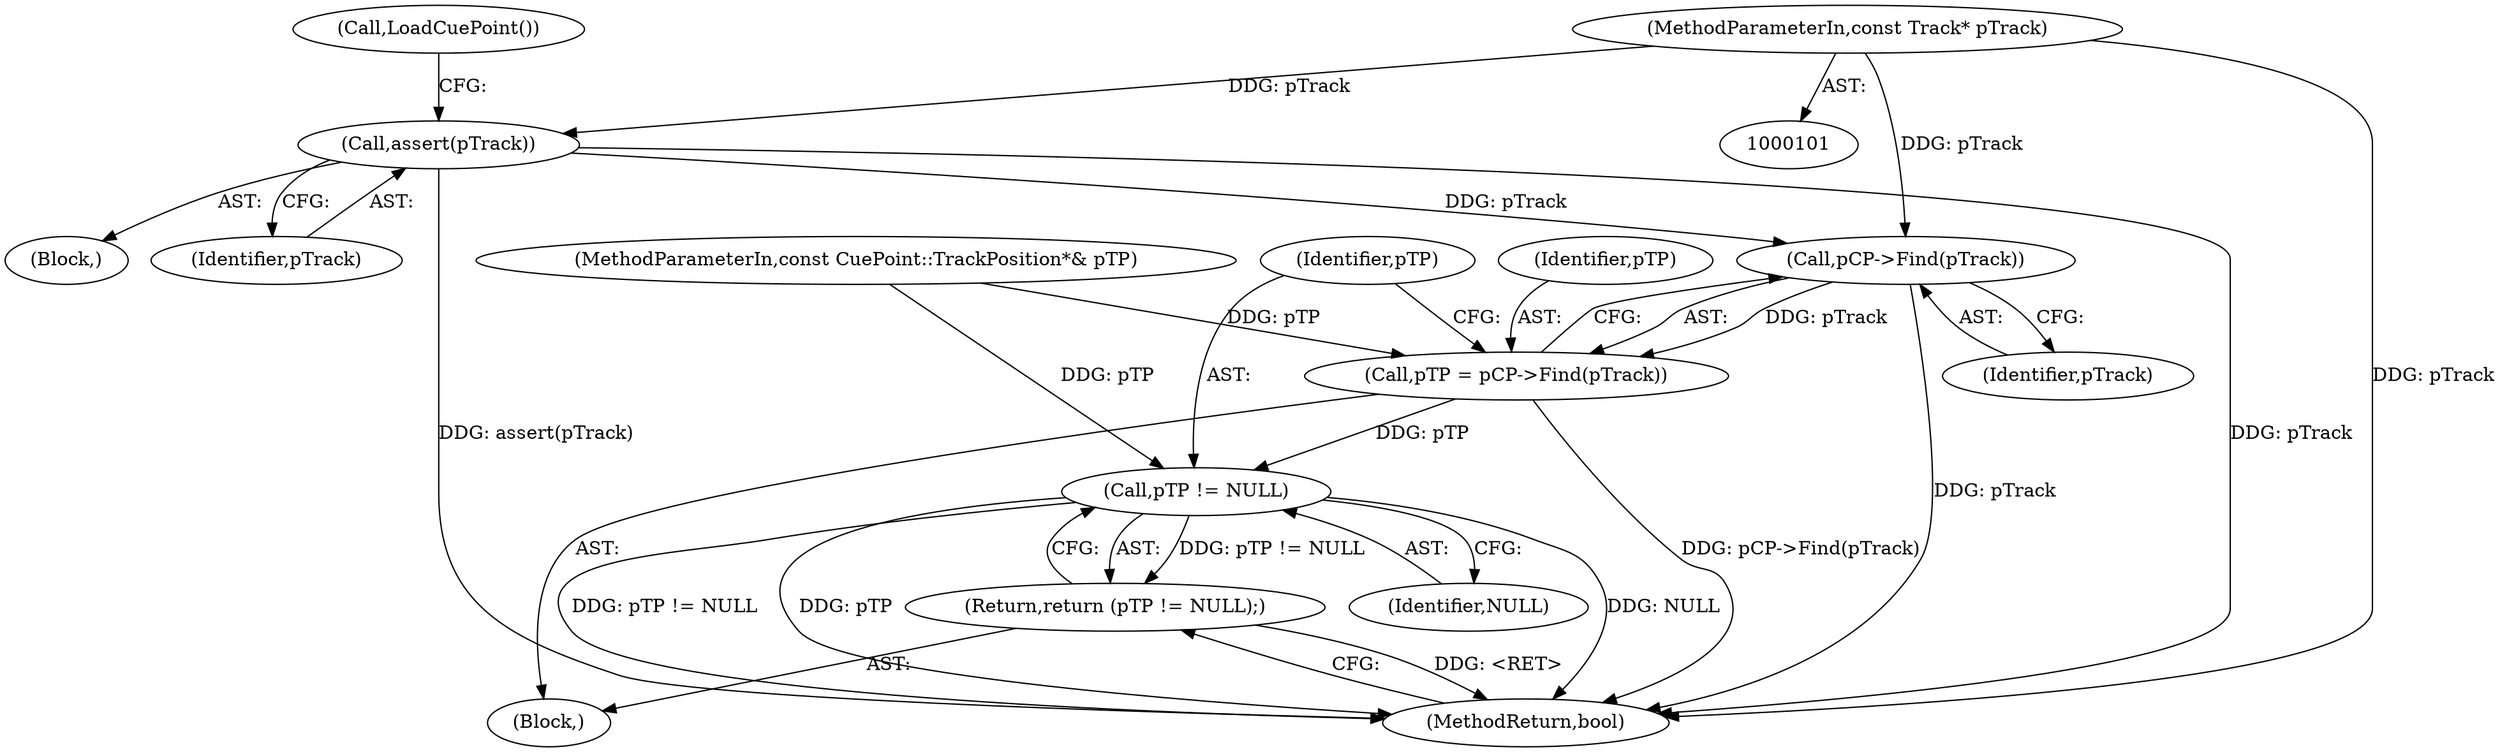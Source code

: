 digraph "0_Android_04839626ed859623901ebd3a5fd483982186b59d_39@pointer" {
"1000152" [label="(Call,pCP->Find(pTrack))"];
"1000111" [label="(Call,assert(pTrack))"];
"1000103" [label="(MethodParameterIn,const Track* pTrack)"];
"1000150" [label="(Call,pTP = pCP->Find(pTrack))"];
"1000155" [label="(Call,pTP != NULL)"];
"1000154" [label="(Return,return (pTP != NULL);)"];
"1000103" [label="(MethodParameterIn,const Track* pTrack)"];
"1000156" [label="(Identifier,pTP)"];
"1000153" [label="(Identifier,pTrack)"];
"1000152" [label="(Call,pCP->Find(pTrack))"];
"1000112" [label="(Identifier,pTrack)"];
"1000154" [label="(Return,return (pTP != NULL);)"];
"1000235" [label="(MethodReturn,bool)"];
"1000111" [label="(Call,assert(pTrack))"];
"1000105" [label="(MethodParameterIn,const CuePoint::TrackPosition*& pTP)"];
"1000155" [label="(Call,pTP != NULL)"];
"1000157" [label="(Identifier,NULL)"];
"1000113" [label="(Call,LoadCuePoint())"];
"1000106" [label="(Block,)"];
"1000151" [label="(Identifier,pTP)"];
"1000150" [label="(Call,pTP = pCP->Find(pTrack))"];
"1000149" [label="(Block,)"];
"1000152" -> "1000150"  [label="AST: "];
"1000152" -> "1000153"  [label="CFG: "];
"1000153" -> "1000152"  [label="AST: "];
"1000150" -> "1000152"  [label="CFG: "];
"1000152" -> "1000235"  [label="DDG: pTrack"];
"1000152" -> "1000150"  [label="DDG: pTrack"];
"1000111" -> "1000152"  [label="DDG: pTrack"];
"1000103" -> "1000152"  [label="DDG: pTrack"];
"1000111" -> "1000106"  [label="AST: "];
"1000111" -> "1000112"  [label="CFG: "];
"1000112" -> "1000111"  [label="AST: "];
"1000113" -> "1000111"  [label="CFG: "];
"1000111" -> "1000235"  [label="DDG: pTrack"];
"1000111" -> "1000235"  [label="DDG: assert(pTrack)"];
"1000103" -> "1000111"  [label="DDG: pTrack"];
"1000103" -> "1000101"  [label="AST: "];
"1000103" -> "1000235"  [label="DDG: pTrack"];
"1000150" -> "1000149"  [label="AST: "];
"1000151" -> "1000150"  [label="AST: "];
"1000156" -> "1000150"  [label="CFG: "];
"1000150" -> "1000235"  [label="DDG: pCP->Find(pTrack)"];
"1000105" -> "1000150"  [label="DDG: pTP"];
"1000150" -> "1000155"  [label="DDG: pTP"];
"1000155" -> "1000154"  [label="AST: "];
"1000155" -> "1000157"  [label="CFG: "];
"1000156" -> "1000155"  [label="AST: "];
"1000157" -> "1000155"  [label="AST: "];
"1000154" -> "1000155"  [label="CFG: "];
"1000155" -> "1000235"  [label="DDG: NULL"];
"1000155" -> "1000235"  [label="DDG: pTP != NULL"];
"1000155" -> "1000235"  [label="DDG: pTP"];
"1000155" -> "1000154"  [label="DDG: pTP != NULL"];
"1000105" -> "1000155"  [label="DDG: pTP"];
"1000154" -> "1000149"  [label="AST: "];
"1000235" -> "1000154"  [label="CFG: "];
"1000154" -> "1000235"  [label="DDG: <RET>"];
}
